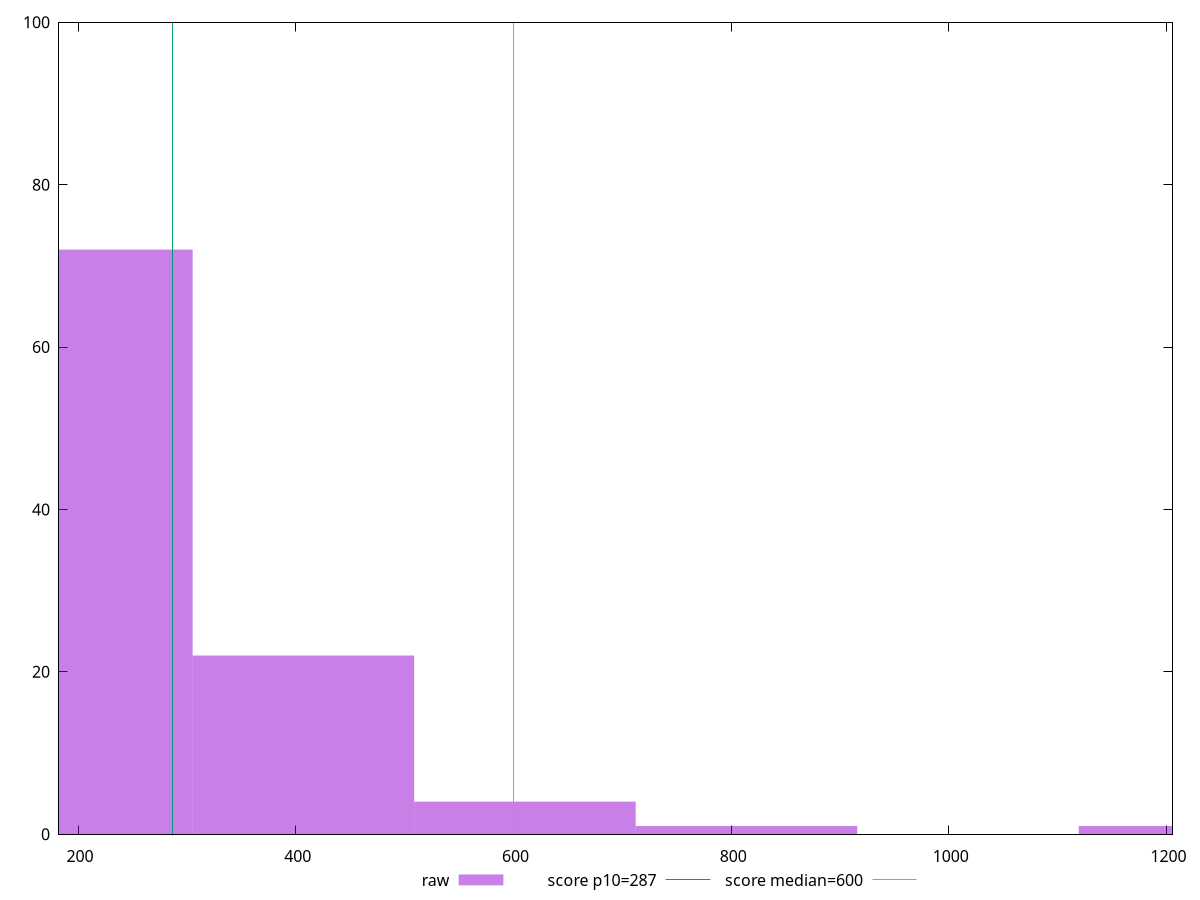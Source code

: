 reset

$raw <<EOF
814.097317128568 1
610.572987846426 4
1221.145975692852 1
203.524329282142 72
407.048658564284 22
EOF

set key outside below
set boxwidth 203.524329282142
set xrange [182.4999999999991:1205.500000000001]
set yrange [0:100]
set trange [0:100]
set style fill transparent solid 0.5 noborder

set parametric
set terminal svg size 640, 490 enhanced background rgb 'white'
set output "report_00019_2021-02-10T18-14-37.922Z//total-blocking-time/samples/pages/raw/histogram.svg"

plot $raw title "raw" with boxes, \
     287,t title "score p10=287", \
     600,t title "score median=600"

reset
